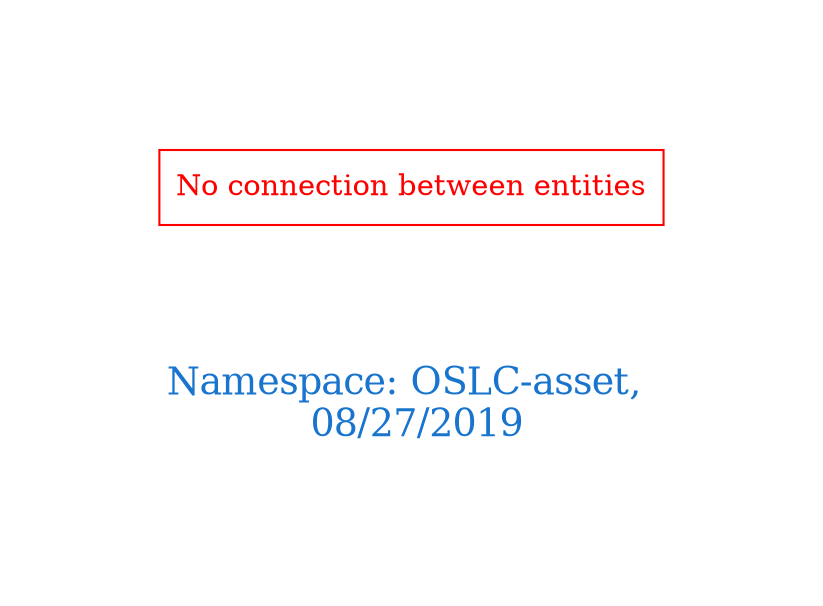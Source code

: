 digraph OGIT_ontology {
 graph [ rankdir= LR,pad=1 
fontsize = 18,
fontcolor= dodgerblue3,label = "\n\n\nNamespace: OSLC-asset, \n 08/27/2019"];
node[shape=polygon];
edge [  color="gray81"];

"No connection between entities" [fontcolor = "red",color="red", shape="polygon"]
}
